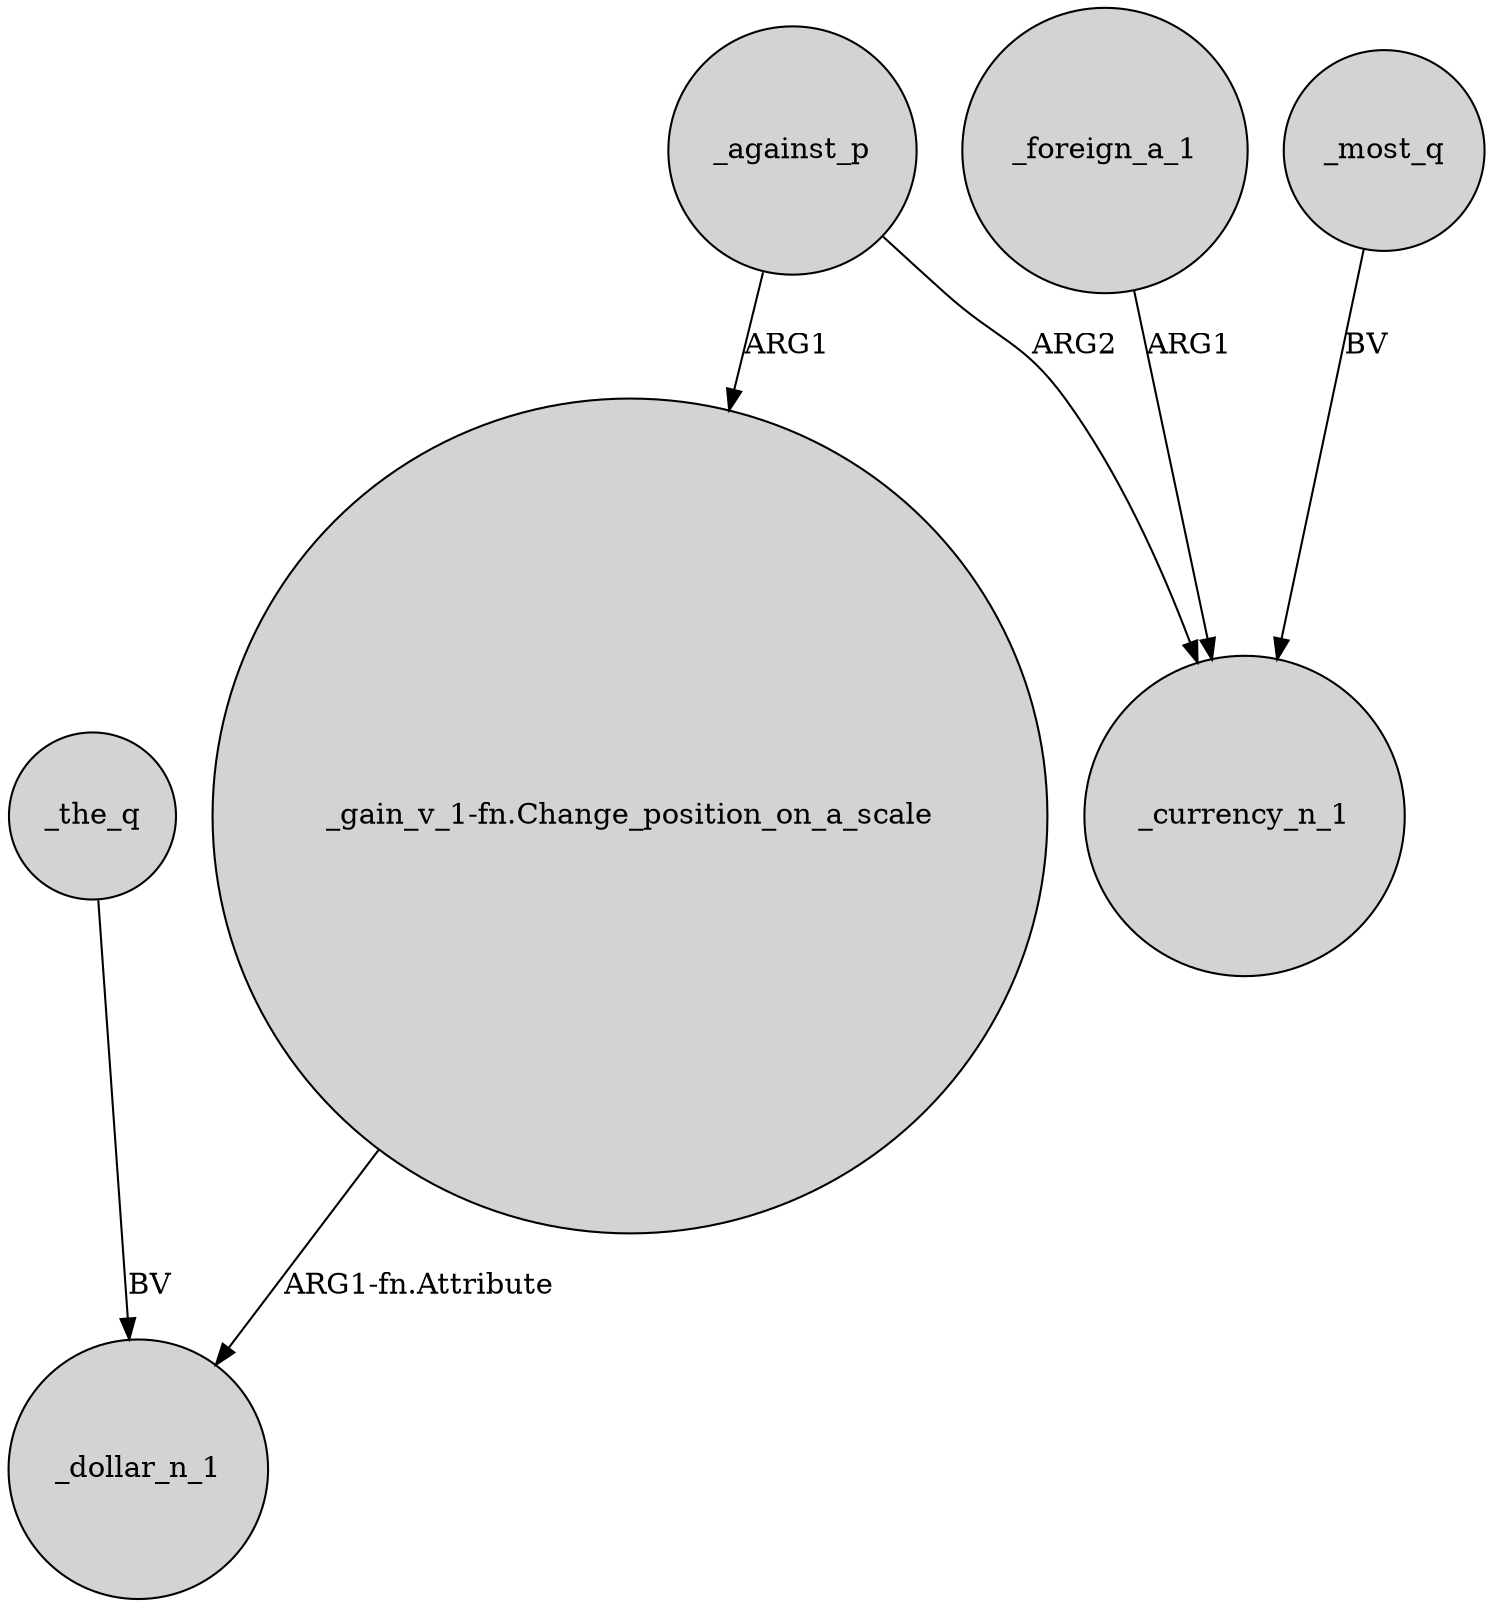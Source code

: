 digraph {
	node [shape=circle style=filled]
	_the_q -> _dollar_n_1 [label=BV]
	_against_p -> "_gain_v_1-fn.Change_position_on_a_scale" [label=ARG1]
	_foreign_a_1 -> _currency_n_1 [label=ARG1]
	"_gain_v_1-fn.Change_position_on_a_scale" -> _dollar_n_1 [label="ARG1-fn.Attribute"]
	_most_q -> _currency_n_1 [label=BV]
	_against_p -> _currency_n_1 [label=ARG2]
}
